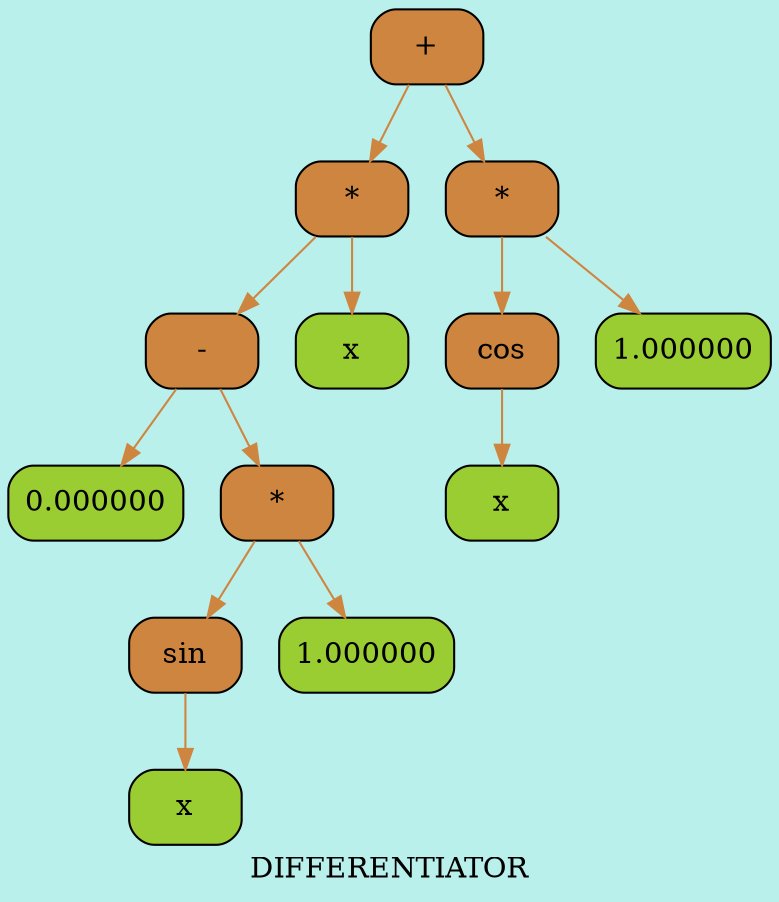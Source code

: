 digraph DIFFERENTIATOR{
label = < DIFFERENTIATOR >;
bgcolor = "#BAF0EC";
node [shape = record ];
edge [style = filled ];
 0 [shape = Mrecord, style = filled, fillcolor = Peru, label = "+" ];
 1 [shape = Mrecord, style = filled, fillcolor = Peru, label = "*" ];
 2 [shape = Mrecord, style = filled, fillcolor = Peru, label = "-" ];
 3 [shape = Mrecord, style = filled, fillcolor = YellowGreen, label = "0.000000" ];
 4 [shape = Mrecord, style = filled, fillcolor = Peru, label = "*" ];
 5 [shape = Mrecord, style = filled, fillcolor = Peru, label = "sin" ];
 6 [shape = Mrecord, style = filled, fillcolor = YellowGreen, label = "x" ];
 7 [shape = Mrecord, style = filled, fillcolor = YellowGreen, label = "1.000000" ];
 8 [shape = Mrecord, style = filled, fillcolor = YellowGreen, label = "x" ];
 9 [shape = Mrecord, style = filled, fillcolor = Peru, label = "*" ];
 10 [shape = Mrecord, style = filled, fillcolor = Peru, label = "cos" ];
 11 [shape = Mrecord, style = filled, fillcolor = YellowGreen, label = "x" ];
 12 [shape = Mrecord, style = filled, fillcolor = YellowGreen, label = "1.000000" ];
0 -> 1[ color = Peru ];
1 -> 2[ color = Peru ];
2 -> 3[ color = Peru ];
2 -> 4[ color = Peru ];
4 -> 5[ color = Peru ];
5 -> 6[ color = Peru ];
4 -> 7[ color = Peru ];
1 -> 8[ color = Peru ];
0 -> 9[ color = Peru ];
9 -> 10[ color = Peru ];
10 -> 11[ color = Peru ];
9 -> 12[ color = Peru ];
}